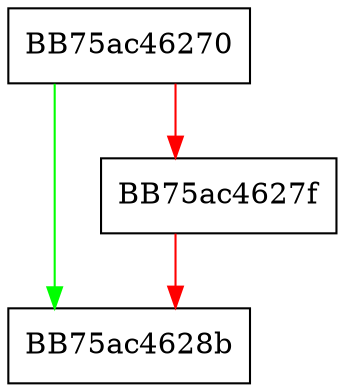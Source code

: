 digraph BufferFuzzer {
  node [shape="box"];
  graph [splines=ortho];
  BB75ac46270 -> BB75ac4628b [color="green"];
  BB75ac46270 -> BB75ac4627f [color="red"];
  BB75ac4627f -> BB75ac4628b [color="red"];
}